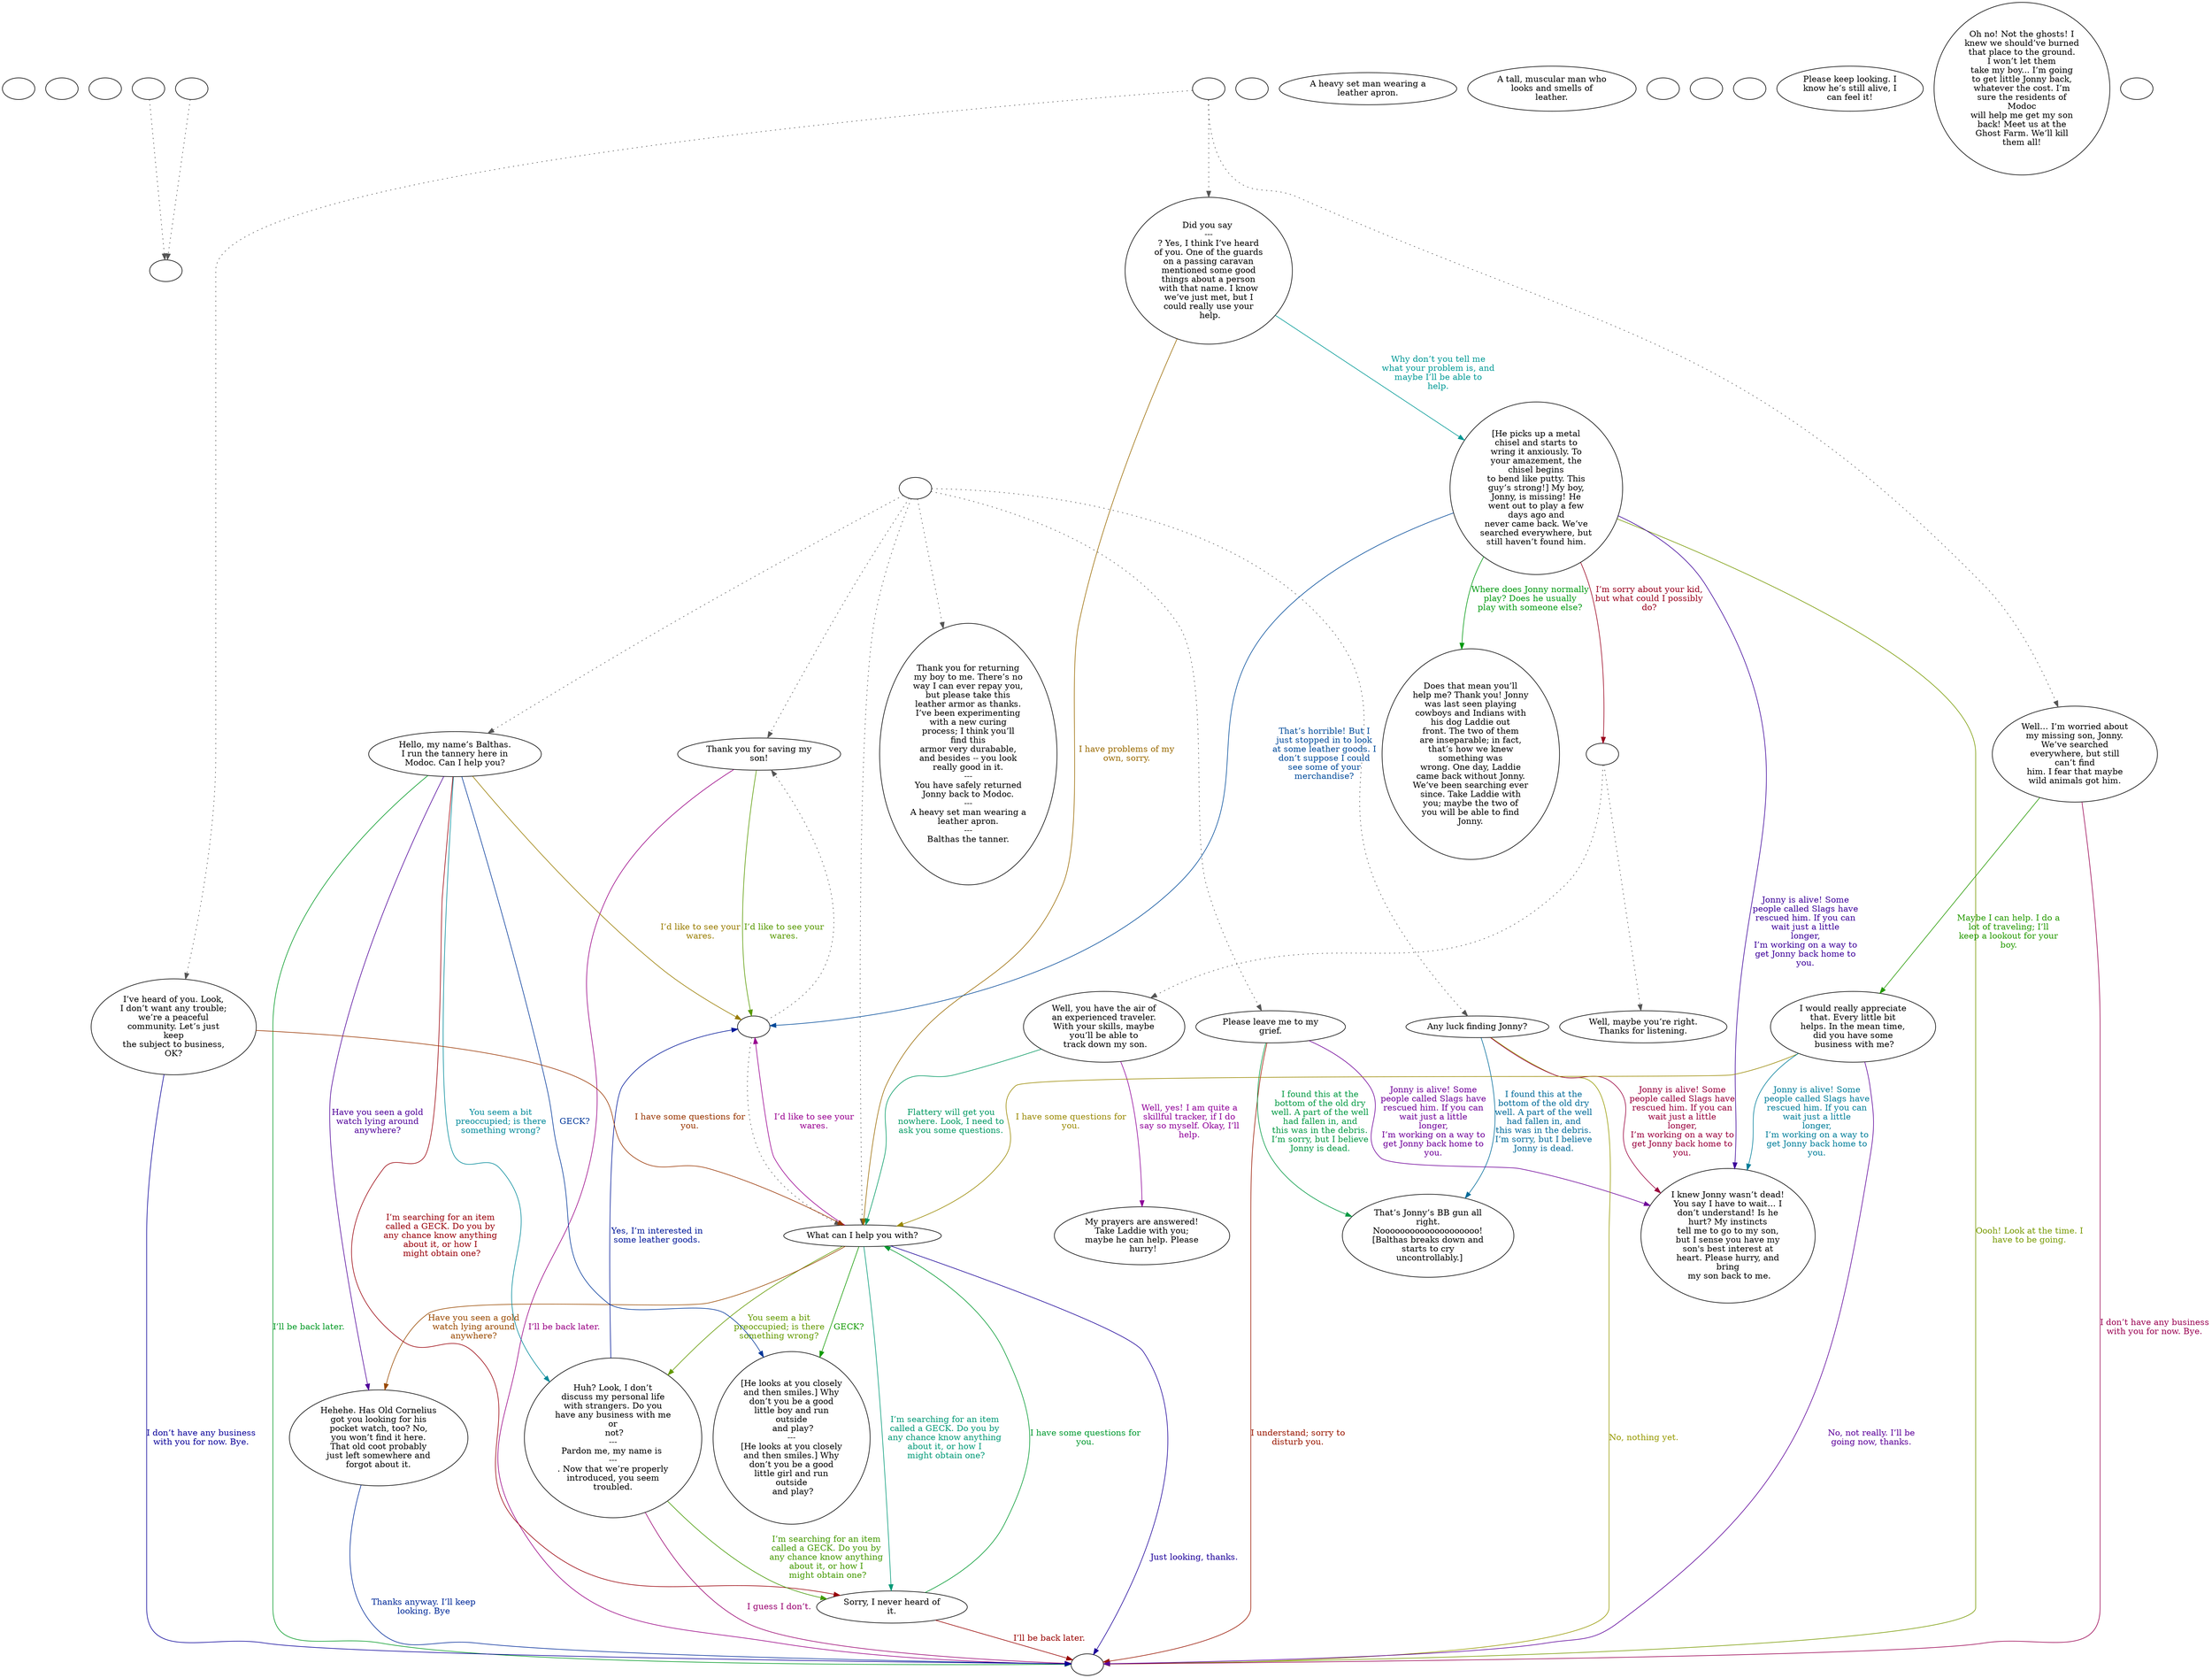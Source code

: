 digraph mcBaltha {
  "checkPartyMembersNearDoor" [style=filled       fillcolor="#FFFFFF"       color="#000000"]
  "checkPartyMembersNearDoor" [label=""]
  "start" [style=filled       fillcolor="#FFFFFF"       color="#000000"]
  "start" [label=""]
  "critter_p_proc" [style=filled       fillcolor="#FFFFFF"       color="#000000"]
  "critter_p_proc" [label=""]
  "pickup_p_proc" [style=filled       fillcolor="#FFFFFF"       color="#000000"]
  "pickup_p_proc" -> "Node998" [style=dotted color="#555555"]
  "pickup_p_proc" [label=""]
  "talk_p_proc" [style=filled       fillcolor="#FFFFFF"       color="#000000"]
  "talk_p_proc" -> "Node027" [style=dotted color="#555555"]
  "talk_p_proc" -> "Node003" [style=dotted color="#555555"]
  "talk_p_proc" -> "Node004" [style=dotted color="#555555"]
  "talk_p_proc" -> "Node002" [style=dotted color="#555555"]
  "talk_p_proc" -> "Node001" [style=dotted color="#555555"]
  "talk_p_proc" -> "Node000" [style=dotted color="#555555"]
  "talk_p_proc" [label=""]
  "destroy_p_proc" [style=filled       fillcolor="#FFFFFF"       color="#000000"]
  "destroy_p_proc" [label=""]
  "look_at_p_proc" [style=filled       fillcolor="#FFFFFF"       color="#000000"]
  "look_at_p_proc" [label="A heavy set man wearing a\nleather apron."]
  "description_p_proc" [style=filled       fillcolor="#FFFFFF"       color="#000000"]
  "description_p_proc" [label="A tall, muscular man who\nlooks and smells of\nleather."]
  "use_skill_on_p_proc" [style=filled       fillcolor="#FFFFFF"       color="#000000"]
  "use_skill_on_p_proc" [label=""]
  "damage_p_proc" [style=filled       fillcolor="#FFFFFF"       color="#000000"]
  "damage_p_proc" -> "Node998" [style=dotted color="#555555"]
  "damage_p_proc" [label=""]
  "map_enter_p_proc" [style=filled       fillcolor="#FFFFFF"       color="#000000"]
  "map_enter_p_proc" [label=""]
  "combat_p_proc" [style=filled       fillcolor="#FFFFFF"       color="#000000"]
  "combat_p_proc" [label=""]
  "Node000" [style=filled       fillcolor="#FFFFFF"       color="#000000"]
  "Node000" [label="Hello, my name’s Balthas.\nI run the tannery here in\nModoc. Can I help you?"]
  "Node000" -> "Node010" [label="You seem a bit\npreoccupied; is there\nsomething wrong?" color="#008999" fontcolor="#008999"]
  "Node000" -> "Node996" [label="I’d like to see your\nwares." color="#997C00" fontcolor="#997C00"]
  "Node000" -> "Node021" [label="Have you seen a gold\nwatch lying around\nanywhere?" color="#4F0099" fontcolor="#4F0099"]
  "Node000" -> "Node999" [label="I’ll be back later." color="#009923" fontcolor="#009923"]
  "Node000" -> "Node020" [label="I’m searching for an item\ncalled a GECK. Do you by\nany chance know anything\nabout it, or how I\n might obtain one?" color="#99000A" fontcolor="#99000A"]
  "Node000" -> "Node022" [label="GECK?" color="#003699" fontcolor="#003699"]
  "Node001" [style=filled       fillcolor="#FFFFFF"       color="#000000"]
  "Node001" [label="What can I help you with?"]
  "Node001" -> "Node010" [label="You seem a bit\npreoccupied; is there\nsomething wrong?" color="#639900" fontcolor="#639900"]
  "Node001" -> "Node996" [label="I’d like to see your\nwares." color="#990090" fontcolor="#990090"]
  "Node001" -> "Node020" [label="I’m searching for an item\ncalled a GECK. Do you by\nany chance know anything\nabout it, or how I\n might obtain one?" color="#009976" fontcolor="#009976"]
  "Node001" -> "Node021" [label="Have you seen a gold\nwatch lying around\nanywhere?" color="#994900" fontcolor="#994900"]
  "Node001" -> "Node999" [label="Just looking, thanks." color="#1C0099" fontcolor="#1C0099"]
  "Node001" -> "Node022" [label="GECK?" color="#109900" fontcolor="#109900"]
  "Node002" [style=filled       fillcolor="#FFFFFF"       color="#000000"]
  "Node002" [label="Any luck finding Jonny?"]
  "Node002" -> "Node025" [label="Jonny is alive! Some\npeople called Slags have\nrescued him. If you can\nwait just a little\nlonger,\nI’m working on a way to\nget Jonny back home to\nyou." color="#99003D" fontcolor="#99003D"]
  "Node002" -> "Node024" [label="I found this at the\nbottom of the old dry\nwell. A part of the well\nhad fallen in, and\nthis was in the debris.\nI’m sorry, but I believe\nJonny is dead." color="#006A99" fontcolor="#006A99"]
  "Node002" -> "Node999" [label="No, nothing yet." color="#969900" fontcolor="#969900"]
  "Node003" [style=filled       fillcolor="#FFFFFF"       color="#000000"]
  "Node003" [label="Thank you for returning\nmy boy to me. There’s no\nway I can ever repay you,\nbut please take this\nleather armor as thanks.\nI’ve been experimenting\nwith a new curing\nprocess; I think you’ll\nfind this\narmor very durabable,\nand besides -- you look\nreally good in it.\n---\nYou have safely returned\nJonny back to Modoc.\n---\nA heavy set man wearing a\nleather apron.\n---\nBalthas the tanner."]
  "Node004" [style=filled       fillcolor="#FFFFFF"       color="#000000"]
  "Node004" [label="Please leave me to my\ngrief."]
  "Node004" -> "Node025" [label="Jonny is alive! Some\npeople called Slags have\nrescued him. If you can\nwait just a little\nlonger,\nI’m working on a way to\nget Jonny back home to\nyou." color="#6F0099" fontcolor="#6F0099"]
  "Node004" -> "Node024" [label="I found this at the\nbottom of the old dry\nwell. A part of the well\nhad fallen in, and\nthis was in the debris.\nI’m sorry, but I believe\nJonny is dead." color="#009942" fontcolor="#009942"]
  "Node004" -> "Node999" [label="I understand; sorry to\ndisturb you." color="#991600" fontcolor="#991600"]
  "Node010" [style=filled       fillcolor="#FFFFFF"       color="#000000"]
  "Node010" [label="Huh? Look, I don’t\ndiscuss my personal life\nwith strangers. Do you\nhave any business with me\nor\n not?\n---\nPardon me, my name is \n---\n. Now that we’re properly\nintroduced, you seem\ntroubled."]
  "Node010" -> "Node996" [label="Yes, I’m interested in\nsome leather goods." color="#001799" fontcolor="#001799"]
  "Node010" -> "Node020" [label="I’m searching for an item\ncalled a GECK. Do you by\nany chance know anything\nabout it, or how I\n might obtain one?" color="#439900" fontcolor="#439900"]
  "Node010" -> "Node999" [label="I guess I don’t." color="#990070" fontcolor="#990070"]
  "Node011" [style=filled       fillcolor="#FFFFFF"       color="#000000"]
  "Node011" [label="Did you say \n---\n? Yes, I think I’ve heard\nof you. One of the guards\non a passing caravan\nmentioned some good\nthings about a person\nwith that name. I know\nwe’ve just met, but I\ncould really use your\n help."]
  "Node011" -> "Node012" [label="Why don’t you tell me\nwhat your problem is, and\nmaybe I’ll be able to\nhelp." color="#009995" fontcolor="#009995"]
  "Node011" -> "Node001" [label="I have problems of my\nown, sorry." color="#996900" fontcolor="#996900"]
  "Node012" [style=filled       fillcolor="#FFFFFF"       color="#000000"]
  "Node012" [label="[He picks up a metal\nchisel and starts to\nwring it anxiously. To\nyour amazement, the\nchisel begins\nto bend like putty. This\nguy’s strong!] My boy,\nJonny, is missing! He\nwent out to play a few\ndays ago and\nnever came back. We’ve\nsearched everywhere, but\nstill haven’t found him."]
  "Node012" -> "Node025" [label="Jonny is alive! Some\npeople called Slags have\nrescued him. If you can\nwait just a little\nlonger,\nI’m working on a way to\nget Jonny back home to\nyou." color="#3C0099" fontcolor="#3C0099"]
  "Node012" -> "Node013" [label="Where does Jonny normally\nplay? Does he usually\nplay with someone else?" color="#00990F" fontcolor="#00990F"]
  "Node012" -> "Node994" [label="I’m sorry about your kid,\nbut what could I possibly\ndo?" color="#99001D" fontcolor="#99001D"]
  "Node012" -> "Node996" [label="That’s horrible! But I\njust stopped in to look\nat some leather goods. I\ndon’t suppose I could\nsee some of your\nmerchandise?" color="#004A99" fontcolor="#004A99"]
  "Node012" -> "Node999" [label="Oooh! Look at the time. I\nhave to be going." color="#779900" fontcolor="#779900"]
  "Node013" [style=filled       fillcolor="#FFFFFF"       color="#000000"]
  "Node013" [label="Does that mean you’ll\nhelp me? Thank you! Jonny\nwas last seen playing\ncowboys and Indians with\nhis dog Laddie out\nfront. The two of them\nare inseparable; in fact,\nthat’s how we knew\nsomething was\nwrong. One day, Laddie\ncame back without Jonny.\nWe’ve been searching ever\nsince. Take Laddie with\nyou; maybe the two of\nyou will be able to find\nJonny."]
  "Node014" [style=filled       fillcolor="#FFFFFF"       color="#000000"]
  "Node014" [label="Well, you have the air of\nan experienced traveler.\nWith your skills, maybe\nyou’ll be able to\n track down my son."]
  "Node014" -> "Node015" [label="Well, yes! I am quite a\nskillful tracker, if I do\nsay so myself. Okay, I’ll\nhelp." color="#8F0099" fontcolor="#8F0099"]
  "Node014" -> "Node001" [label="Flattery will get you\nnowhere. Look, I need to\nask you some questions." color="#009962" fontcolor="#009962"]
  "Node015" [style=filled       fillcolor="#FFFFFF"       color="#000000"]
  "Node015" [label="My prayers are answered!\nTake Laddie with you;\nmaybe he can help. Please\n hurry!"]
  "Node016" [style=filled       fillcolor="#FFFFFF"       color="#000000"]
  "Node016" [label="Well, maybe you’re right.\nThanks for listening."]
  "Node017" [style=filled       fillcolor="#FFFFFF"       color="#000000"]
  "Node017" [label="I’ve heard of you. Look,\nI don’t want any trouble;\nwe’re a peaceful\ncommunity. Let’s just\nkeep\nthe subject to business,\nOK?"]
  "Node017" -> "Node001" [label="I have some questions for\nyou." color="#993500" fontcolor="#993500"]
  "Node017" -> "Node999" [label="I don’t have any business\nwith you for now. Bye." color="#090099" fontcolor="#090099"]
  "Node018" [style=filled       fillcolor="#FFFFFF"       color="#000000"]
  "Node018" [label="Well… I’m worried about\nmy missing son, Jonny.\nWe’ve searched\neverywhere, but still\ncan’t find\nhim. I fear that maybe\nwild animals got him."]
  "Node018" -> "Node019" [label="Maybe I can help. I do a\nlot of traveling; I’ll\nkeep a lookout for your\nboy." color="#249900" fontcolor="#249900"]
  "Node018" -> "Node999" [label="I don’t have any business\nwith you for now. Bye." color="#990051" fontcolor="#990051"]
  "Node019" [style=filled       fillcolor="#FFFFFF"       color="#000000"]
  "Node019" [label="I would really appreciate\nthat. Every little bit\nhelps. In the mean time,\ndid you have some\n business with me?"]
  "Node019" -> "Node025" [label="Jonny is alive! Some\npeople called Slags have\nrescued him. If you can\nwait just a little\nlonger,\nI’m working on a way to\nget Jonny back home to\nyou." color="#007D99" fontcolor="#007D99"]
  "Node019" -> "Node001" [label="I have some questions for\nyou." color="#998800" fontcolor="#998800"]
  "Node019" -> "Node999" [label="No, not really. I’ll be\ngoing now, thanks." color="#5C0099" fontcolor="#5C0099"]
  "Node020" [style=filled       fillcolor="#FFFFFF"       color="#000000"]
  "Node020" [label="Sorry, I never heard of\nit."]
  "Node020" -> "Node001" [label="I have some questions for\nyou." color="#00992F" fontcolor="#00992F"]
  "Node020" -> "Node999" [label="I’ll be back later." color="#990200" fontcolor="#990200"]
  "Node021" [style=filled       fillcolor="#FFFFFF"       color="#000000"]
  "Node021" [label="Hehehe. Has Old Cornelius\ngot you looking for his\npocket watch, too? No,\nyou won’t find it here.\nThat old coot probably\njust left somewhere and\nforgot about it."]
  "Node021" -> "Node999" [label="Thanks anyway. I’ll keep\nlooking. Bye" color="#002A99" fontcolor="#002A99"]
  "Node022" [style=filled       fillcolor="#FFFFFF"       color="#000000"]
  "Node022" [label="[He looks at you closely\nand then smiles.] Why\ndon’t you be a good\nlittle boy and run\noutside\n and play?\n---\n[He looks at you closely\nand then smiles.] Why\ndon’t you be a good\nlittle girl and run\noutside\n and play?"]
  "Node023" [style=filled       fillcolor="#FFFFFF"       color="#000000"]
  "Node023" [label="Please keep looking. I\nknow he’s still alive, I\ncan feel it!"]
  "Node024" [style=filled       fillcolor="#FFFFFF"       color="#000000"]
  "Node024" [label="That’s Jonny’s BB gun all\nright.\nNoooooooooooooooooooo!\n[Balthas breaks down and\nstarts to cry\n uncontrollably.]"]
  "Node025" [style=filled       fillcolor="#FFFFFF"       color="#000000"]
  "Node025" [label="I knew Jonny wasn’t dead!\nYou say I have to wait… I\ndon’t understand! Is he\nhurt? My instincts\ntell me to go to my son,\nbut I sense you have my\nson's best interest at\nheart. Please hurry, and\nbring\n my son back to me."]
  "Node026" [style=filled       fillcolor="#FFFFFF"       color="#000000"]
  "Node026" [label="Oh no! Not the ghosts! I\nknew we should’ve burned\nthat place to the ground.\nI won’t let them\ntake my boy... I’m going\nto get little Jonny back,\nwhatever the cost. I’m\nsure the residents of\nModoc\nwill help me get my son\nback! Meet us at the\nGhost Farm. We’ll kill\nthem all!"]
  "Node027" [style=filled       fillcolor="#FFFFFF"       color="#000000"]
  "Node027" [label="Thank you for saving my\nson!"]
  "Node027" -> "Node996" [label="I’d like to see your\nwares." color="#579900" fontcolor="#579900"]
  "Node027" -> "Node999" [label="I’ll be back later." color="#990084" fontcolor="#990084"]
  "Node999" [style=filled       fillcolor="#FFFFFF"       color="#000000"]
  "Node999" [label=""]
  "Node998" [style=filled       fillcolor="#FFFFFF"       color="#000000"]
  "Node998" [label=""]
  "Node996" [style=filled       fillcolor="#FFFFFF"       color="#000000"]
  "Node996" -> "Node027" [style=dotted color="#555555"]
  "Node996" -> "Node001" [style=dotted color="#555555"]
  "Node996" [label=""]
  "Node995" [style=filled       fillcolor="#FFFFFF"       color="#000000"]
  "Node995" -> "Node017" [style=dotted color="#555555"]
  "Node995" -> "Node018" [style=dotted color="#555555"]
  "Node995" -> "Node011" [style=dotted color="#555555"]
  "Node995" [label=""]
  "Node994" [style=filled       fillcolor="#FFFFFF"       color="#000000"]
  "Node994" -> "Node014" [style=dotted color="#555555"]
  "Node994" -> "Node016" [style=dotted color="#555555"]
  "Node994" [label=""]
  "timed_event_p_proc" [style=filled       fillcolor="#FFFFFF"       color="#000000"]
  "timed_event_p_proc" [label=""]
}
